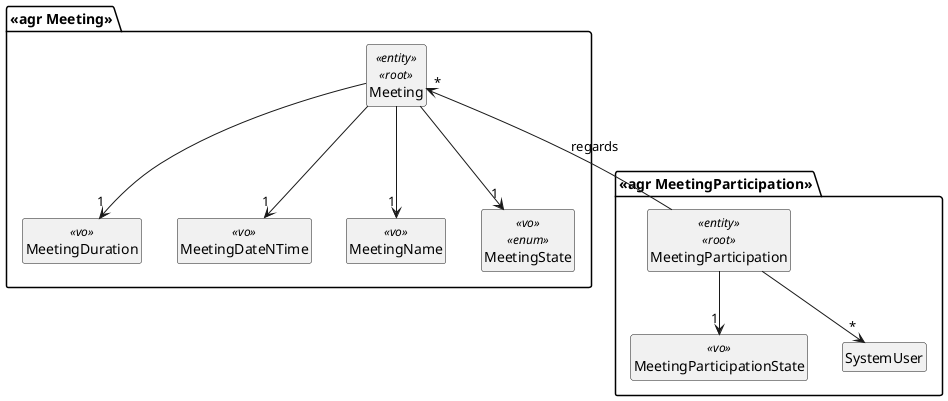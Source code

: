 @startuml

hide circles
hide attributes
hide methods

package "<<agr MeetingParticipation>>"{
    class MeetingParticipation<<entity>><<root>>{}
    class MeetingParticipationState<<vo>>{}

    MeetingParticipation --> "*" SystemUser
    MeetingParticipation --> "1" MeetingParticipationState
}

package "<<agr Meeting>>"{
    class Meeting<<entity>><<root>>{}
    class MeetingDuration<<vo>>{}
    class MeetingDateNTime<<vo>>{}
    class MeetingName<<vo>>{}
    class MeetingState<<vo>><<enum>>{}

    Meeting "*" <-- MeetingParticipation : regards
    Meeting --> "1" MeetingDuration
    Meeting --> "1" MeetingDateNTime
    Meeting --> "1" MeetingName
    Meeting --> "1" MeetingState
}

@enduml